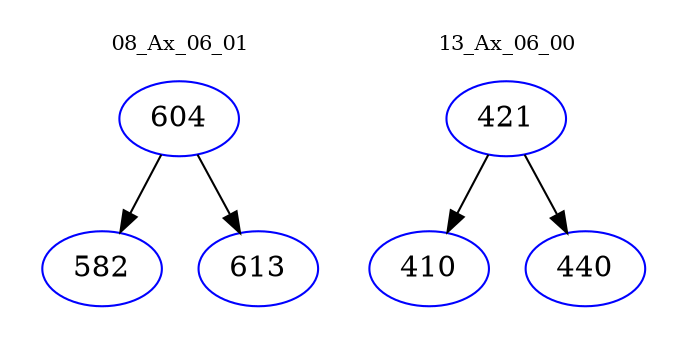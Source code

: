 digraph{
subgraph cluster_0 {
color = white
label = "08_Ax_06_01";
fontsize=10;
T0_604 [label="604", color="blue"]
T0_604 -> T0_582 [color="black"]
T0_582 [label="582", color="blue"]
T0_604 -> T0_613 [color="black"]
T0_613 [label="613", color="blue"]
}
subgraph cluster_1 {
color = white
label = "13_Ax_06_00";
fontsize=10;
T1_421 [label="421", color="blue"]
T1_421 -> T1_410 [color="black"]
T1_410 [label="410", color="blue"]
T1_421 -> T1_440 [color="black"]
T1_440 [label="440", color="blue"]
}
}
